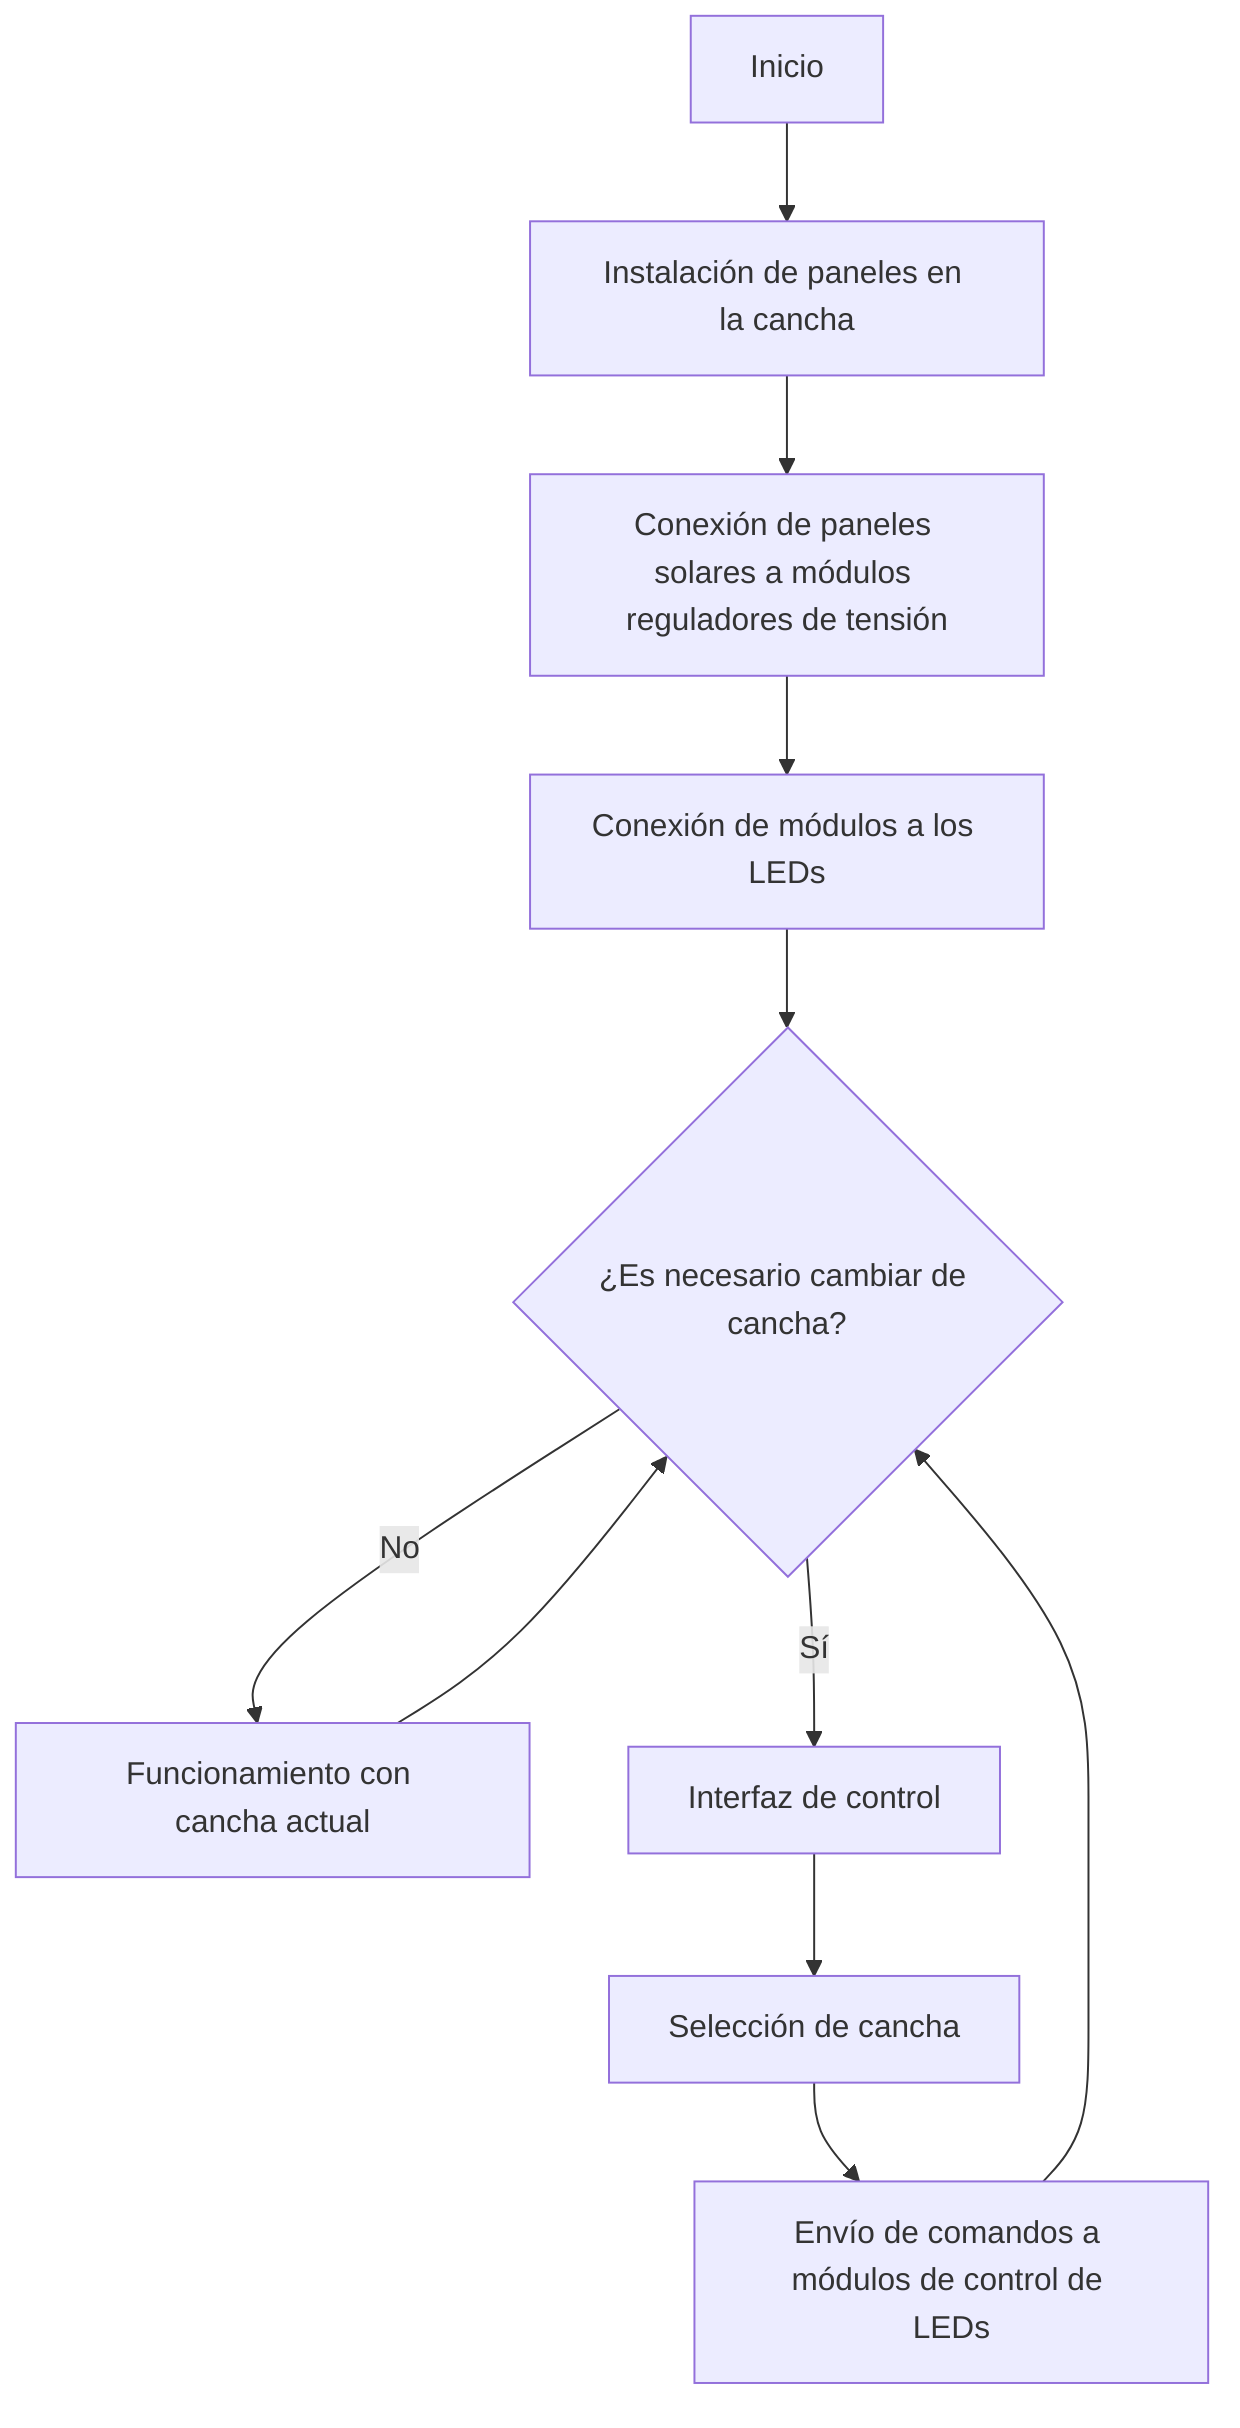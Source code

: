 flowchart TD
    A[Inicio] --> B[Instalación de paneles en la cancha]
    B --> C[Conexión de paneles solares a módulos reguladores de tensión]
    C --> D[Conexión de módulos a los LEDs]
    D --> E{¿Es necesario cambiar de cancha?}

    E -- No --> F[Funcionamiento con cancha actual]
    F --> E

    E -- Sí --> H[Interfaz de control]
    H --> I[Selección de cancha]
    I --> J[Envío de comandos a módulos de control de LEDs]
    J --> E